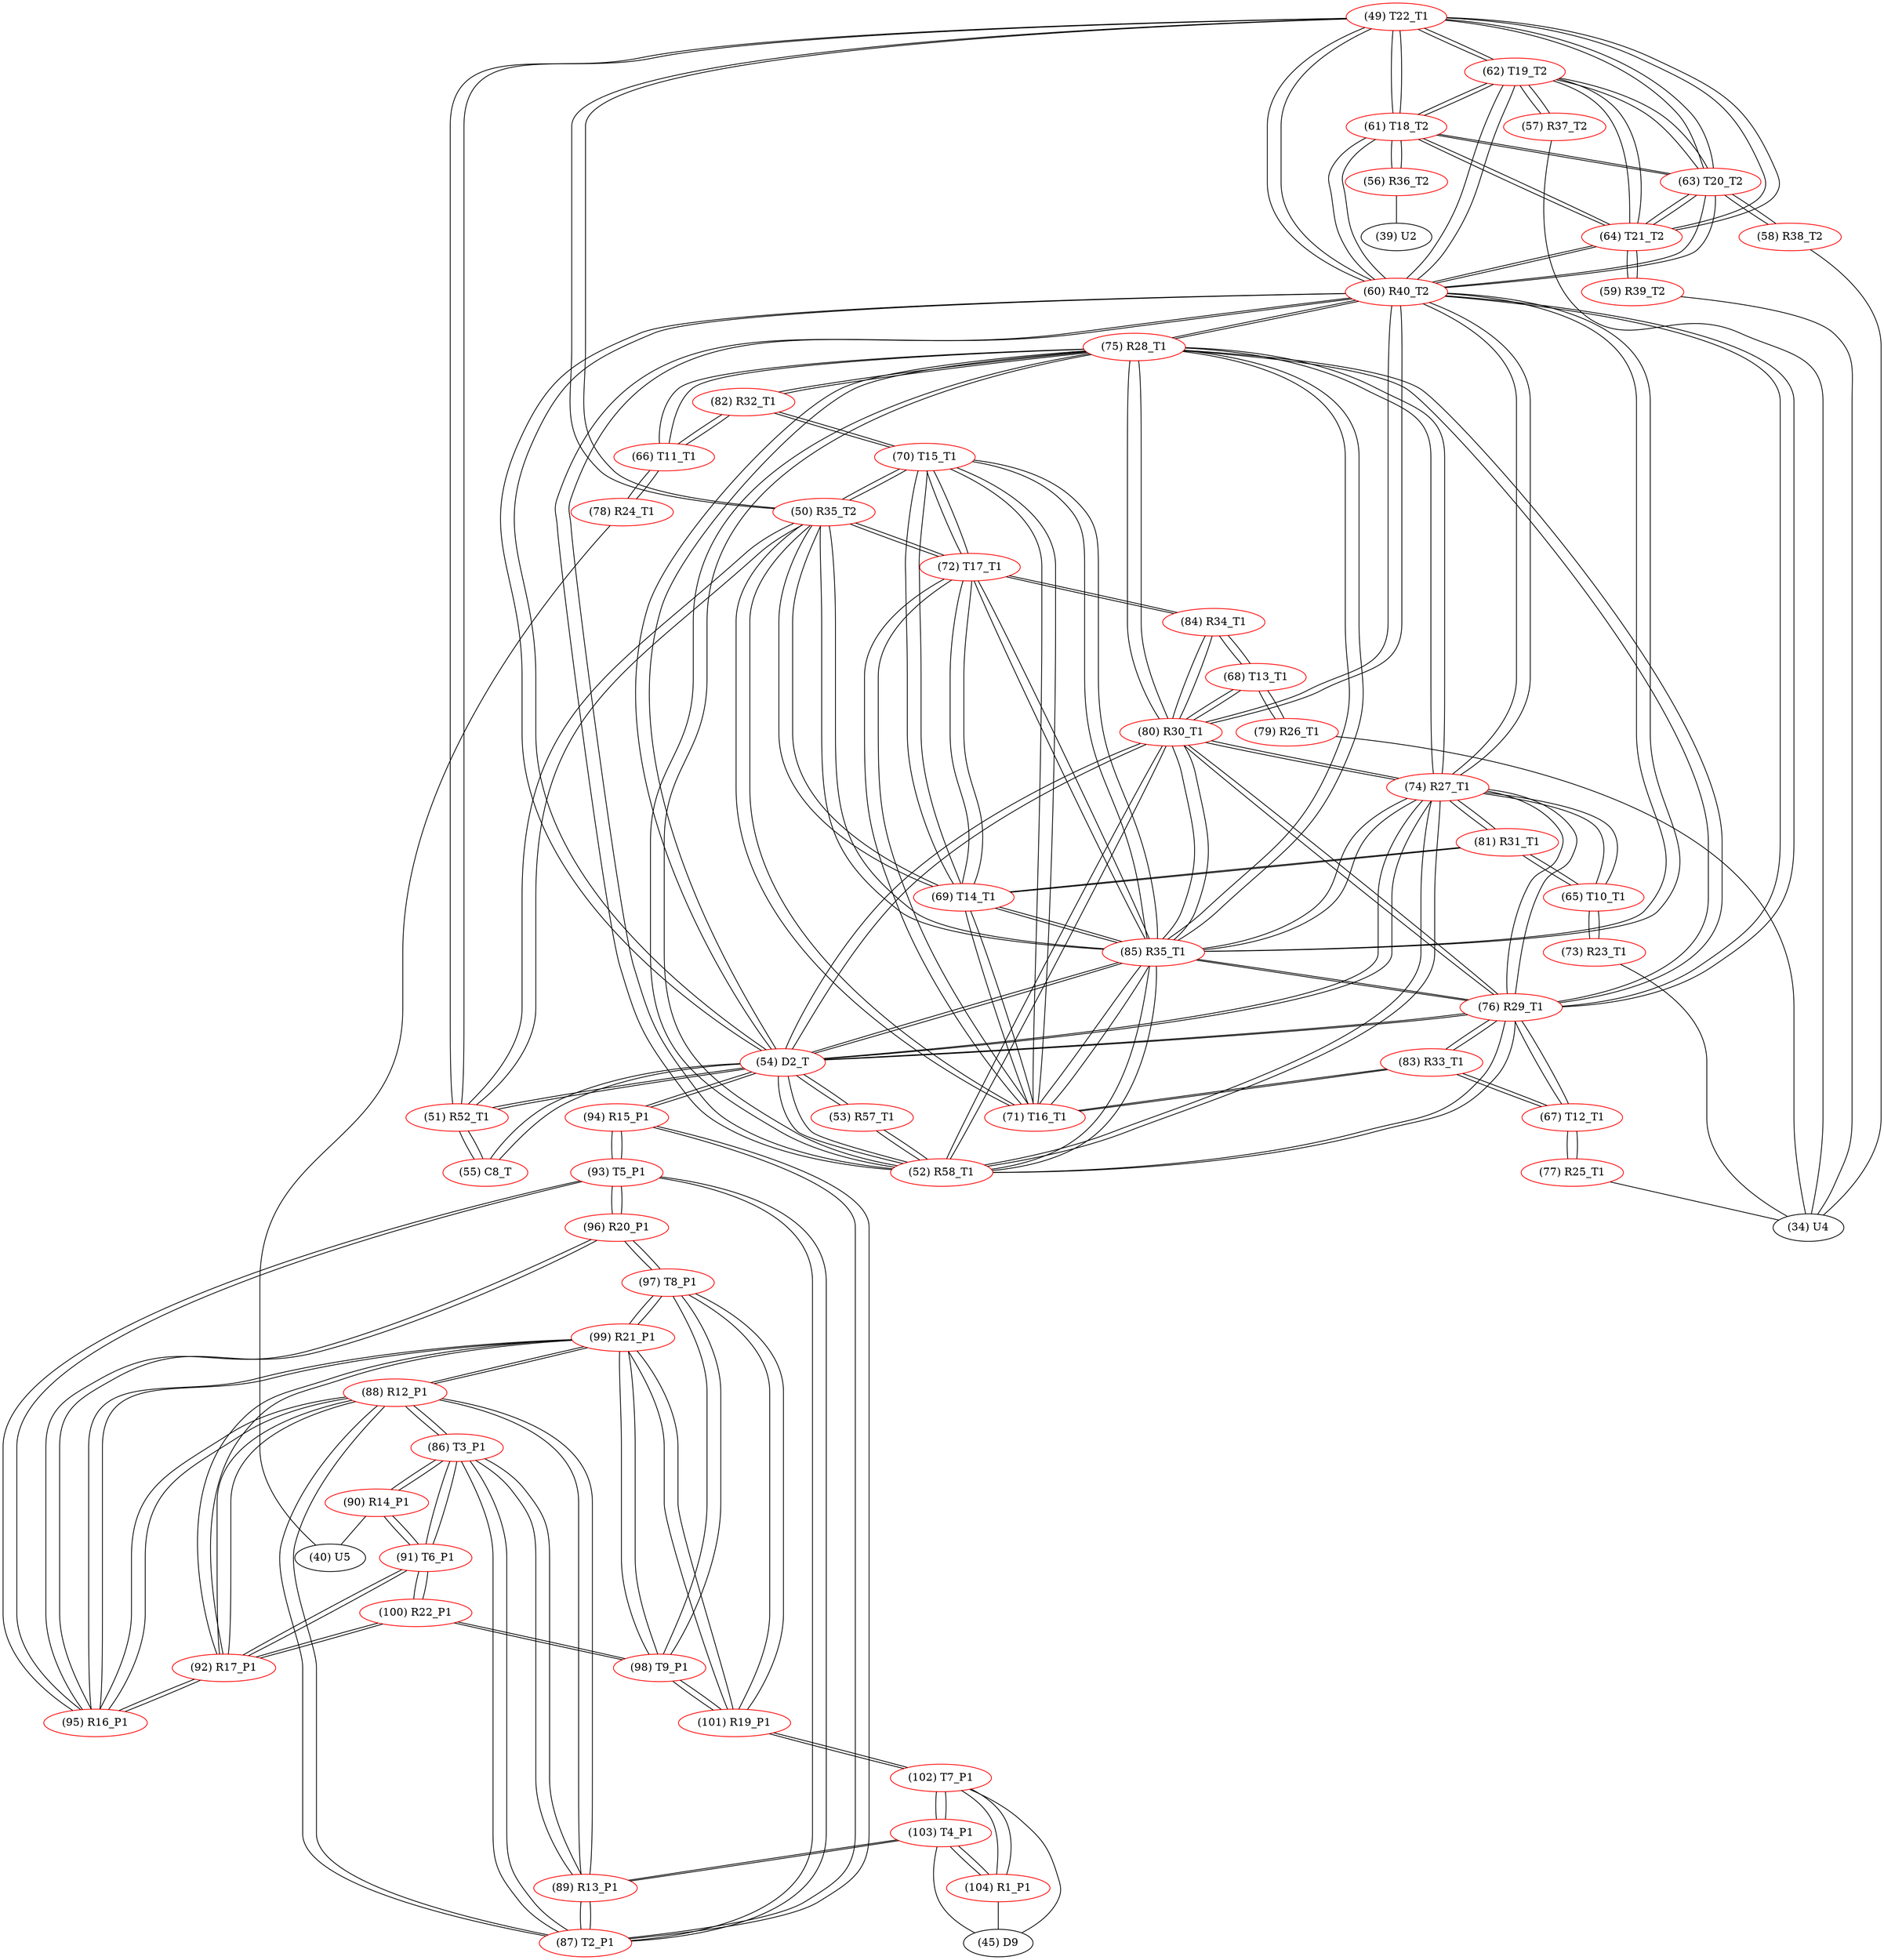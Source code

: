 graph {
	49 [label="(49) T22_T1" color=red]
	62 [label="(62) T19_T2"]
	61 [label="(61) T18_T2"]
	60 [label="(60) R40_T2"]
	64 [label="(64) T21_T2"]
	63 [label="(63) T20_T2"]
	51 [label="(51) R52_T1"]
	50 [label="(50) R35_T2"]
	50 [label="(50) R35_T2" color=red]
	71 [label="(71) T16_T1"]
	70 [label="(70) T15_T1"]
	85 [label="(85) R35_T1"]
	69 [label="(69) T14_T1"]
	72 [label="(72) T17_T1"]
	51 [label="(51) R52_T1"]
	49 [label="(49) T22_T1"]
	51 [label="(51) R52_T1" color=red]
	54 [label="(54) D2_T"]
	55 [label="(55) C8_T"]
	50 [label="(50) R35_T2"]
	49 [label="(49) T22_T1"]
	52 [label="(52) R58_T1" color=red]
	53 [label="(53) R57_T1"]
	54 [label="(54) D2_T"]
	76 [label="(76) R29_T1"]
	85 [label="(85) R35_T1"]
	60 [label="(60) R40_T2"]
	80 [label="(80) R30_T1"]
	74 [label="(74) R27_T1"]
	75 [label="(75) R28_T1"]
	53 [label="(53) R57_T1" color=red]
	52 [label="(52) R58_T1"]
	54 [label="(54) D2_T"]
	54 [label="(54) D2_T" color=red]
	51 [label="(51) R52_T1"]
	55 [label="(55) C8_T"]
	52 [label="(52) R58_T1"]
	53 [label="(53) R57_T1"]
	76 [label="(76) R29_T1"]
	85 [label="(85) R35_T1"]
	60 [label="(60) R40_T2"]
	80 [label="(80) R30_T1"]
	74 [label="(74) R27_T1"]
	75 [label="(75) R28_T1"]
	94 [label="(94) R15_P1"]
	55 [label="(55) C8_T" color=red]
	54 [label="(54) D2_T"]
	51 [label="(51) R52_T1"]
	56 [label="(56) R36_T2" color=red]
	39 [label="(39) U2"]
	61 [label="(61) T18_T2"]
	57 [label="(57) R37_T2" color=red]
	34 [label="(34) U4"]
	62 [label="(62) T19_T2"]
	58 [label="(58) R38_T2" color=red]
	34 [label="(34) U4"]
	63 [label="(63) T20_T2"]
	59 [label="(59) R39_T2" color=red]
	34 [label="(34) U4"]
	64 [label="(64) T21_T2"]
	60 [label="(60) R40_T2" color=red]
	76 [label="(76) R29_T1"]
	85 [label="(85) R35_T1"]
	80 [label="(80) R30_T1"]
	54 [label="(54) D2_T"]
	52 [label="(52) R58_T1"]
	74 [label="(74) R27_T1"]
	75 [label="(75) R28_T1"]
	49 [label="(49) T22_T1"]
	62 [label="(62) T19_T2"]
	61 [label="(61) T18_T2"]
	64 [label="(64) T21_T2"]
	63 [label="(63) T20_T2"]
	61 [label="(61) T18_T2" color=red]
	49 [label="(49) T22_T1"]
	62 [label="(62) T19_T2"]
	60 [label="(60) R40_T2"]
	64 [label="(64) T21_T2"]
	63 [label="(63) T20_T2"]
	56 [label="(56) R36_T2"]
	62 [label="(62) T19_T2" color=red]
	49 [label="(49) T22_T1"]
	61 [label="(61) T18_T2"]
	60 [label="(60) R40_T2"]
	64 [label="(64) T21_T2"]
	63 [label="(63) T20_T2"]
	57 [label="(57) R37_T2"]
	63 [label="(63) T20_T2" color=red]
	49 [label="(49) T22_T1"]
	62 [label="(62) T19_T2"]
	61 [label="(61) T18_T2"]
	60 [label="(60) R40_T2"]
	64 [label="(64) T21_T2"]
	58 [label="(58) R38_T2"]
	64 [label="(64) T21_T2" color=red]
	49 [label="(49) T22_T1"]
	62 [label="(62) T19_T2"]
	61 [label="(61) T18_T2"]
	60 [label="(60) R40_T2"]
	63 [label="(63) T20_T2"]
	59 [label="(59) R39_T2"]
	65 [label="(65) T10_T1" color=red]
	73 [label="(73) R23_T1"]
	81 [label="(81) R31_T1"]
	74 [label="(74) R27_T1"]
	66 [label="(66) T11_T1" color=red]
	78 [label="(78) R24_T1"]
	82 [label="(82) R32_T1"]
	75 [label="(75) R28_T1"]
	67 [label="(67) T12_T1" color=red]
	83 [label="(83) R33_T1"]
	76 [label="(76) R29_T1"]
	77 [label="(77) R25_T1"]
	68 [label="(68) T13_T1" color=red]
	80 [label="(80) R30_T1"]
	84 [label="(84) R34_T1"]
	79 [label="(79) R26_T1"]
	69 [label="(69) T14_T1" color=red]
	71 [label="(71) T16_T1"]
	70 [label="(70) T15_T1"]
	85 [label="(85) R35_T1"]
	72 [label="(72) T17_T1"]
	50 [label="(50) R35_T2"]
	81 [label="(81) R31_T1"]
	70 [label="(70) T15_T1" color=red]
	71 [label="(71) T16_T1"]
	85 [label="(85) R35_T1"]
	69 [label="(69) T14_T1"]
	72 [label="(72) T17_T1"]
	50 [label="(50) R35_T2"]
	82 [label="(82) R32_T1"]
	71 [label="(71) T16_T1" color=red]
	70 [label="(70) T15_T1"]
	85 [label="(85) R35_T1"]
	69 [label="(69) T14_T1"]
	72 [label="(72) T17_T1"]
	50 [label="(50) R35_T2"]
	83 [label="(83) R33_T1"]
	72 [label="(72) T17_T1" color=red]
	71 [label="(71) T16_T1"]
	70 [label="(70) T15_T1"]
	85 [label="(85) R35_T1"]
	69 [label="(69) T14_T1"]
	50 [label="(50) R35_T2"]
	84 [label="(84) R34_T1"]
	73 [label="(73) R23_T1" color=red]
	34 [label="(34) U4"]
	65 [label="(65) T10_T1"]
	74 [label="(74) R27_T1" color=red]
	76 [label="(76) R29_T1"]
	85 [label="(85) R35_T1"]
	60 [label="(60) R40_T2"]
	80 [label="(80) R30_T1"]
	54 [label="(54) D2_T"]
	52 [label="(52) R58_T1"]
	75 [label="(75) R28_T1"]
	65 [label="(65) T10_T1"]
	81 [label="(81) R31_T1"]
	75 [label="(75) R28_T1" color=red]
	76 [label="(76) R29_T1"]
	85 [label="(85) R35_T1"]
	60 [label="(60) R40_T2"]
	80 [label="(80) R30_T1"]
	54 [label="(54) D2_T"]
	52 [label="(52) R58_T1"]
	74 [label="(74) R27_T1"]
	82 [label="(82) R32_T1"]
	66 [label="(66) T11_T1"]
	76 [label="(76) R29_T1" color=red]
	85 [label="(85) R35_T1"]
	60 [label="(60) R40_T2"]
	80 [label="(80) R30_T1"]
	54 [label="(54) D2_T"]
	52 [label="(52) R58_T1"]
	74 [label="(74) R27_T1"]
	75 [label="(75) R28_T1"]
	83 [label="(83) R33_T1"]
	67 [label="(67) T12_T1"]
	77 [label="(77) R25_T1" color=red]
	34 [label="(34) U4"]
	67 [label="(67) T12_T1"]
	78 [label="(78) R24_T1" color=red]
	40 [label="(40) U5"]
	66 [label="(66) T11_T1"]
	79 [label="(79) R26_T1" color=red]
	34 [label="(34) U4"]
	68 [label="(68) T13_T1"]
	80 [label="(80) R30_T1" color=red]
	76 [label="(76) R29_T1"]
	85 [label="(85) R35_T1"]
	60 [label="(60) R40_T2"]
	54 [label="(54) D2_T"]
	52 [label="(52) R58_T1"]
	74 [label="(74) R27_T1"]
	75 [label="(75) R28_T1"]
	84 [label="(84) R34_T1"]
	68 [label="(68) T13_T1"]
	81 [label="(81) R31_T1" color=red]
	65 [label="(65) T10_T1"]
	74 [label="(74) R27_T1"]
	69 [label="(69) T14_T1"]
	82 [label="(82) R32_T1" color=red]
	70 [label="(70) T15_T1"]
	75 [label="(75) R28_T1"]
	66 [label="(66) T11_T1"]
	83 [label="(83) R33_T1" color=red]
	71 [label="(71) T16_T1"]
	76 [label="(76) R29_T1"]
	67 [label="(67) T12_T1"]
	84 [label="(84) R34_T1" color=red]
	72 [label="(72) T17_T1"]
	80 [label="(80) R30_T1"]
	68 [label="(68) T13_T1"]
	85 [label="(85) R35_T1" color=red]
	76 [label="(76) R29_T1"]
	60 [label="(60) R40_T2"]
	80 [label="(80) R30_T1"]
	54 [label="(54) D2_T"]
	52 [label="(52) R58_T1"]
	74 [label="(74) R27_T1"]
	75 [label="(75) R28_T1"]
	71 [label="(71) T16_T1"]
	70 [label="(70) T15_T1"]
	69 [label="(69) T14_T1"]
	72 [label="(72) T17_T1"]
	50 [label="(50) R35_T2"]
	86 [label="(86) T3_P1" color=red]
	90 [label="(90) R14_P1"]
	91 [label="(91) T6_P1"]
	89 [label="(89) R13_P1"]
	88 [label="(88) R12_P1"]
	87 [label="(87) T2_P1"]
	87 [label="(87) T2_P1" color=red]
	89 [label="(89) R13_P1"]
	86 [label="(86) T3_P1"]
	88 [label="(88) R12_P1"]
	93 [label="(93) T5_P1"]
	94 [label="(94) R15_P1"]
	88 [label="(88) R12_P1" color=red]
	99 [label="(99) R21_P1"]
	95 [label="(95) R16_P1"]
	92 [label="(92) R17_P1"]
	89 [label="(89) R13_P1"]
	86 [label="(86) T3_P1"]
	87 [label="(87) T2_P1"]
	89 [label="(89) R13_P1" color=red]
	103 [label="(103) T4_P1"]
	86 [label="(86) T3_P1"]
	88 [label="(88) R12_P1"]
	87 [label="(87) T2_P1"]
	90 [label="(90) R14_P1" color=red]
	40 [label="(40) U5"]
	86 [label="(86) T3_P1"]
	91 [label="(91) T6_P1"]
	91 [label="(91) T6_P1" color=red]
	90 [label="(90) R14_P1"]
	86 [label="(86) T3_P1"]
	100 [label="(100) R22_P1"]
	92 [label="(92) R17_P1"]
	92 [label="(92) R17_P1" color=red]
	99 [label="(99) R21_P1"]
	95 [label="(95) R16_P1"]
	88 [label="(88) R12_P1"]
	100 [label="(100) R22_P1"]
	91 [label="(91) T6_P1"]
	93 [label="(93) T5_P1" color=red]
	87 [label="(87) T2_P1"]
	94 [label="(94) R15_P1"]
	95 [label="(95) R16_P1"]
	96 [label="(96) R20_P1"]
	94 [label="(94) R15_P1" color=red]
	54 [label="(54) D2_T"]
	87 [label="(87) T2_P1"]
	93 [label="(93) T5_P1"]
	95 [label="(95) R16_P1" color=red]
	99 [label="(99) R21_P1"]
	88 [label="(88) R12_P1"]
	92 [label="(92) R17_P1"]
	93 [label="(93) T5_P1"]
	96 [label="(96) R20_P1"]
	96 [label="(96) R20_P1" color=red]
	97 [label="(97) T8_P1"]
	95 [label="(95) R16_P1"]
	93 [label="(93) T5_P1"]
	97 [label="(97) T8_P1" color=red]
	98 [label="(98) T9_P1"]
	99 [label="(99) R21_P1"]
	101 [label="(101) R19_P1"]
	96 [label="(96) R20_P1"]
	98 [label="(98) T9_P1" color=red]
	100 [label="(100) R22_P1"]
	99 [label="(99) R21_P1"]
	97 [label="(97) T8_P1"]
	101 [label="(101) R19_P1"]
	99 [label="(99) R21_P1" color=red]
	95 [label="(95) R16_P1"]
	88 [label="(88) R12_P1"]
	92 [label="(92) R17_P1"]
	98 [label="(98) T9_P1"]
	97 [label="(97) T8_P1"]
	101 [label="(101) R19_P1"]
	100 [label="(100) R22_P1" color=red]
	98 [label="(98) T9_P1"]
	91 [label="(91) T6_P1"]
	92 [label="(92) R17_P1"]
	101 [label="(101) R19_P1" color=red]
	98 [label="(98) T9_P1"]
	99 [label="(99) R21_P1"]
	97 [label="(97) T8_P1"]
	102 [label="(102) T7_P1"]
	102 [label="(102) T7_P1" color=red]
	104 [label="(104) R1_P1"]
	103 [label="(103) T4_P1"]
	45 [label="(45) D9"]
	101 [label="(101) R19_P1"]
	103 [label="(103) T4_P1" color=red]
	89 [label="(89) R13_P1"]
	104 [label="(104) R1_P1"]
	102 [label="(102) T7_P1"]
	45 [label="(45) D9"]
	104 [label="(104) R1_P1" color=red]
	103 [label="(103) T4_P1"]
	102 [label="(102) T7_P1"]
	45 [label="(45) D9"]
	49 -- 62
	49 -- 61
	49 -- 60
	49 -- 64
	49 -- 63
	49 -- 51
	49 -- 50
	50 -- 71
	50 -- 70
	50 -- 85
	50 -- 69
	50 -- 72
	50 -- 51
	50 -- 49
	51 -- 54
	51 -- 55
	51 -- 50
	51 -- 49
	52 -- 53
	52 -- 54
	52 -- 76
	52 -- 85
	52 -- 60
	52 -- 80
	52 -- 74
	52 -- 75
	53 -- 52
	53 -- 54
	54 -- 51
	54 -- 55
	54 -- 52
	54 -- 53
	54 -- 76
	54 -- 85
	54 -- 60
	54 -- 80
	54 -- 74
	54 -- 75
	54 -- 94
	55 -- 54
	55 -- 51
	56 -- 39
	56 -- 61
	57 -- 34
	57 -- 62
	58 -- 34
	58 -- 63
	59 -- 34
	59 -- 64
	60 -- 76
	60 -- 85
	60 -- 80
	60 -- 54
	60 -- 52
	60 -- 74
	60 -- 75
	60 -- 49
	60 -- 62
	60 -- 61
	60 -- 64
	60 -- 63
	61 -- 49
	61 -- 62
	61 -- 60
	61 -- 64
	61 -- 63
	61 -- 56
	62 -- 49
	62 -- 61
	62 -- 60
	62 -- 64
	62 -- 63
	62 -- 57
	63 -- 49
	63 -- 62
	63 -- 61
	63 -- 60
	63 -- 64
	63 -- 58
	64 -- 49
	64 -- 62
	64 -- 61
	64 -- 60
	64 -- 63
	64 -- 59
	65 -- 73
	65 -- 81
	65 -- 74
	66 -- 78
	66 -- 82
	66 -- 75
	67 -- 83
	67 -- 76
	67 -- 77
	68 -- 80
	68 -- 84
	68 -- 79
	69 -- 71
	69 -- 70
	69 -- 85
	69 -- 72
	69 -- 50
	69 -- 81
	70 -- 71
	70 -- 85
	70 -- 69
	70 -- 72
	70 -- 50
	70 -- 82
	71 -- 70
	71 -- 85
	71 -- 69
	71 -- 72
	71 -- 50
	71 -- 83
	72 -- 71
	72 -- 70
	72 -- 85
	72 -- 69
	72 -- 50
	72 -- 84
	73 -- 34
	73 -- 65
	74 -- 76
	74 -- 85
	74 -- 60
	74 -- 80
	74 -- 54
	74 -- 52
	74 -- 75
	74 -- 65
	74 -- 81
	75 -- 76
	75 -- 85
	75 -- 60
	75 -- 80
	75 -- 54
	75 -- 52
	75 -- 74
	75 -- 82
	75 -- 66
	76 -- 85
	76 -- 60
	76 -- 80
	76 -- 54
	76 -- 52
	76 -- 74
	76 -- 75
	76 -- 83
	76 -- 67
	77 -- 34
	77 -- 67
	78 -- 40
	78 -- 66
	79 -- 34
	79 -- 68
	80 -- 76
	80 -- 85
	80 -- 60
	80 -- 54
	80 -- 52
	80 -- 74
	80 -- 75
	80 -- 84
	80 -- 68
	81 -- 65
	81 -- 74
	81 -- 69
	82 -- 70
	82 -- 75
	82 -- 66
	83 -- 71
	83 -- 76
	83 -- 67
	84 -- 72
	84 -- 80
	84 -- 68
	85 -- 76
	85 -- 60
	85 -- 80
	85 -- 54
	85 -- 52
	85 -- 74
	85 -- 75
	85 -- 71
	85 -- 70
	85 -- 69
	85 -- 72
	85 -- 50
	86 -- 90
	86 -- 91
	86 -- 89
	86 -- 88
	86 -- 87
	87 -- 89
	87 -- 86
	87 -- 88
	87 -- 93
	87 -- 94
	88 -- 99
	88 -- 95
	88 -- 92
	88 -- 89
	88 -- 86
	88 -- 87
	89 -- 103
	89 -- 86
	89 -- 88
	89 -- 87
	90 -- 40
	90 -- 86
	90 -- 91
	91 -- 90
	91 -- 86
	91 -- 100
	91 -- 92
	92 -- 99
	92 -- 95
	92 -- 88
	92 -- 100
	92 -- 91
	93 -- 87
	93 -- 94
	93 -- 95
	93 -- 96
	94 -- 54
	94 -- 87
	94 -- 93
	95 -- 99
	95 -- 88
	95 -- 92
	95 -- 93
	95 -- 96
	96 -- 97
	96 -- 95
	96 -- 93
	97 -- 98
	97 -- 99
	97 -- 101
	97 -- 96
	98 -- 100
	98 -- 99
	98 -- 97
	98 -- 101
	99 -- 95
	99 -- 88
	99 -- 92
	99 -- 98
	99 -- 97
	99 -- 101
	100 -- 98
	100 -- 91
	100 -- 92
	101 -- 98
	101 -- 99
	101 -- 97
	101 -- 102
	102 -- 104
	102 -- 103
	102 -- 45
	102 -- 101
	103 -- 89
	103 -- 104
	103 -- 102
	103 -- 45
	104 -- 103
	104 -- 102
	104 -- 45
}
